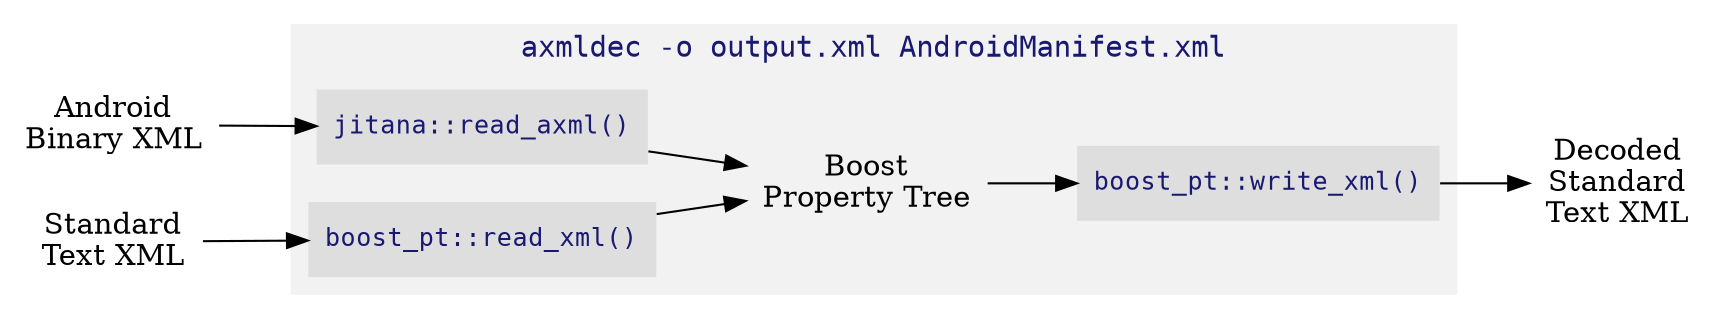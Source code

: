 digraph {
    rankdir=LR;
    ranksep=0.6;

    subgraph cluster_axmldec {
        {

            node [style=filled, color=gray87, shape=none, fontname=Courier, fontsize=12, fontcolor=midnightblue];
            {
                read_xml [label="boost_pt::read_xml()", URL="http://www.boost.org/doc/libs/1_64_0/doc/html/boost/property_tree/xml_parser/read_xml_idp683796192.html"];
                read_axml [label="jitana::read_axml()", URL="https://github.com/ytsutano/axmldec/blob/master/include/jitana/util/axml_parser.hpp"];
                rank=same;
            }
            write_xml [label="boost_pt::write_xml()", URL="http://www.boost.org/doc/libs/1_64_0/doc/html/boost/property_tree/xml_parser/write_xml_idp683815200.html"];
        }
        ptree [label="Boost\nProperty Tree", shape="none", URL="http://www.boost.org/doc/libs/1_64_0/doc/html/property_tree.html"];

        read_axml -> ptree;
        read_xml -> ptree;
        ptree -> write_xml;

        style=filled;
        color=gray95;
        label="axmldec -o output.xml AndroidManifest.xml";
        fontname=Courier;
        fontcolor=midnightblue
    }

    axml [label="Android\nBinary XML", shape="none"];
    txml [label="Standard\nText XML", shape="none"];
    decoded_xml [label="Decoded\nStandard\nText XML", shape="none"];

    axml -> read_axml;
    txml -> read_xml;
    write_xml -> decoded_xml;
}
